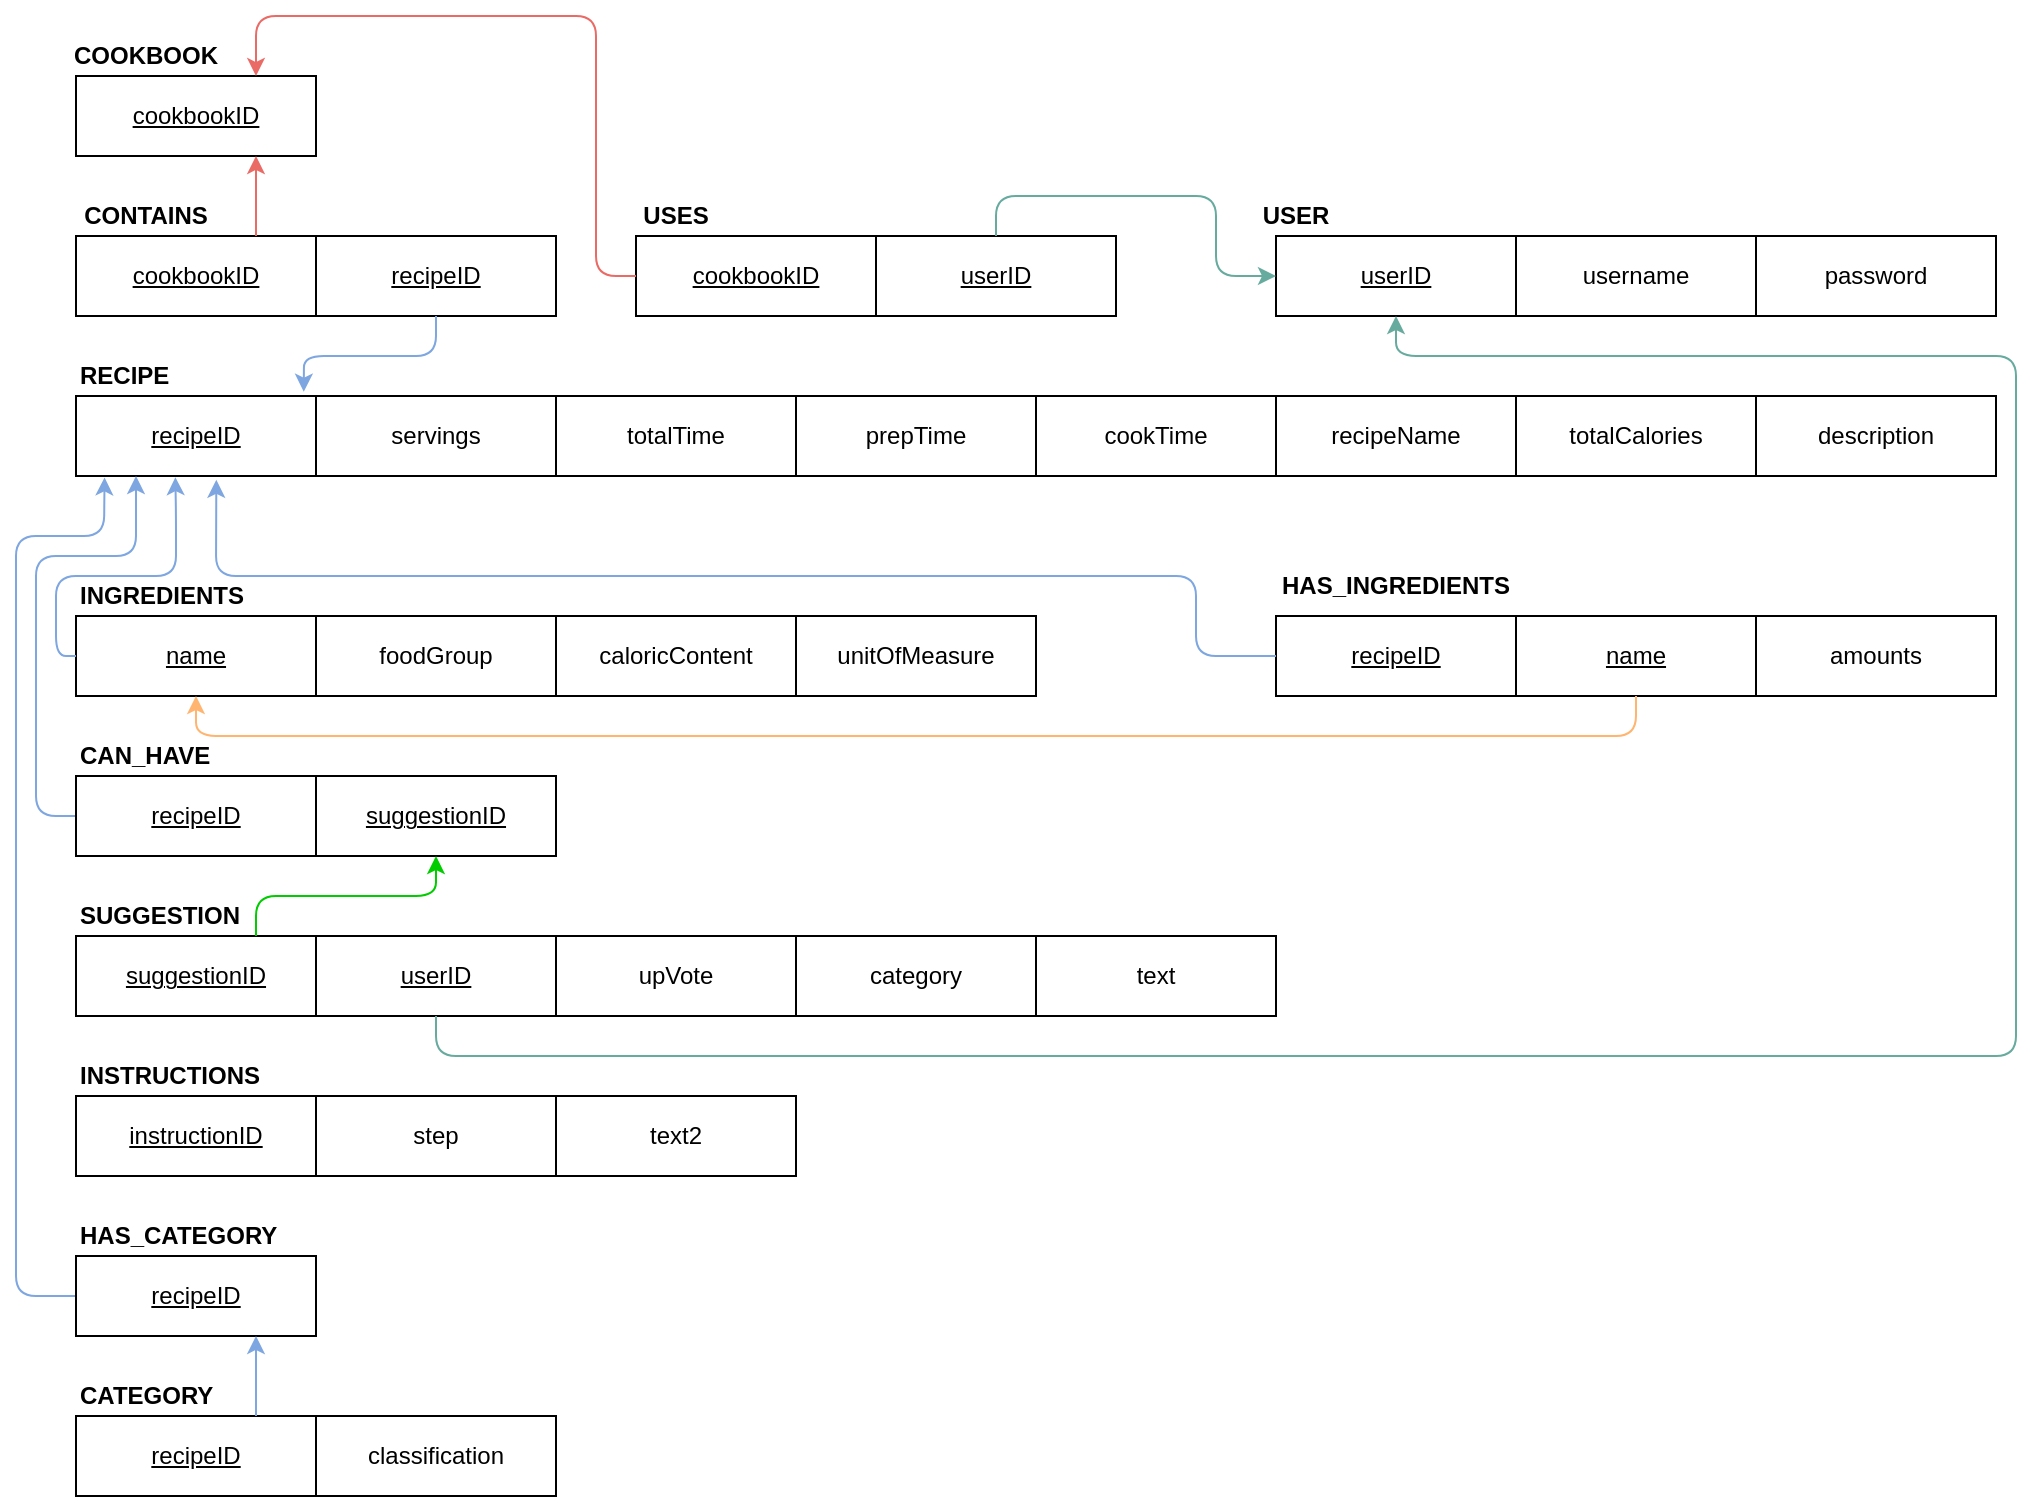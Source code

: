 <mxfile version="14.4.2" type="device"><diagram id="aLd0v4KJAVYEH-Jr9pIy" name="Page-1"><mxGraphModel dx="2128" dy="547" grid="1" gridSize="10" guides="1" tooltips="1" connect="1" arrows="1" fold="1" page="1" pageScale="1" pageWidth="850" pageHeight="1100" math="0" shadow="0"><root><mxCell id="0"/><mxCell id="1" parent="0"/><mxCell id="J_Jlcfr4WxMdh1qYqlRO-1" value="&lt;span&gt;userID&lt;/span&gt;" style="rounded=0;whiteSpace=wrap;html=1;fontStyle=4" vertex="1" parent="1"><mxGeometry x="600" y="170" width="120" height="40" as="geometry"/></mxCell><mxCell id="J_Jlcfr4WxMdh1qYqlRO-2" value="username" style="rounded=0;whiteSpace=wrap;html=1;" vertex="1" parent="1"><mxGeometry x="720" y="170" width="120" height="40" as="geometry"/></mxCell><mxCell id="J_Jlcfr4WxMdh1qYqlRO-3" value="password" style="rounded=0;whiteSpace=wrap;html=1;" vertex="1" parent="1"><mxGeometry x="840" y="170" width="120" height="40" as="geometry"/></mxCell><mxCell id="J_Jlcfr4WxMdh1qYqlRO-4" value="foodGroup" style="rounded=0;whiteSpace=wrap;html=1;fontStyle=0" vertex="1" parent="1"><mxGeometry x="120" y="360" width="120" height="40" as="geometry"/></mxCell><mxCell id="J_Jlcfr4WxMdh1qYqlRO-5" value="caloricContent" style="rounded=0;whiteSpace=wrap;html=1;" vertex="1" parent="1"><mxGeometry x="240" y="360" width="120" height="40" as="geometry"/></mxCell><mxCell id="J_Jlcfr4WxMdh1qYqlRO-6" value="USER" style="text;html=1;strokeColor=none;fillColor=none;align=center;verticalAlign=middle;whiteSpace=wrap;rounded=0;fontStyle=1" vertex="1" parent="1"><mxGeometry x="600" y="150" width="20" height="20" as="geometry"/></mxCell><mxCell id="J_Jlcfr4WxMdh1qYqlRO-7" value="&lt;div align=&quot;left&quot;&gt;INGREDIENTS&lt;/div&gt;" style="text;html=1;strokeColor=none;fillColor=none;align=left;verticalAlign=middle;whiteSpace=wrap;rounded=0;fontStyle=1" vertex="1" parent="1"><mxGeometry y="340" width="90" height="20" as="geometry"/></mxCell><mxCell id="J_Jlcfr4WxMdh1qYqlRO-8" value="name" style="rounded=0;whiteSpace=wrap;html=1;fontStyle=4" vertex="1" parent="1"><mxGeometry y="360" width="120" height="40" as="geometry"/></mxCell><mxCell id="J_Jlcfr4WxMdh1qYqlRO-9" value="&lt;div&gt;unitOfMeasure&lt;/div&gt;" style="rounded=0;whiteSpace=wrap;html=1;" vertex="1" parent="1"><mxGeometry x="360" y="360" width="120" height="40" as="geometry"/></mxCell><mxCell id="J_Jlcfr4WxMdh1qYqlRO-12" value="servings" style="rounded=0;whiteSpace=wrap;html=1;" vertex="1" parent="1"><mxGeometry x="120" y="250" width="120" height="40" as="geometry"/></mxCell><mxCell id="J_Jlcfr4WxMdh1qYqlRO-13" value="totalTime" style="rounded=0;whiteSpace=wrap;html=1;" vertex="1" parent="1"><mxGeometry x="240" y="250" width="120" height="40" as="geometry"/></mxCell><mxCell id="J_Jlcfr4WxMdh1qYqlRO-14" value="RECIPE" style="text;html=1;strokeColor=none;fillColor=none;align=left;verticalAlign=middle;whiteSpace=wrap;rounded=0;fontStyle=1" vertex="1" parent="1"><mxGeometry y="230" width="90" height="20" as="geometry"/></mxCell><mxCell id="J_Jlcfr4WxMdh1qYqlRO-15" value="&lt;span&gt;recipeID&lt;/span&gt;" style="rounded=0;whiteSpace=wrap;html=1;fontStyle=4" vertex="1" parent="1"><mxGeometry y="250" width="120" height="40" as="geometry"/></mxCell><mxCell id="J_Jlcfr4WxMdh1qYqlRO-16" value="prepTime" style="rounded=0;whiteSpace=wrap;html=1;" vertex="1" parent="1"><mxGeometry x="360" y="250" width="120" height="40" as="geometry"/></mxCell><mxCell id="J_Jlcfr4WxMdh1qYqlRO-17" value="cookTime" style="rounded=0;whiteSpace=wrap;html=1;" vertex="1" parent="1"><mxGeometry x="480" y="250" width="120" height="40" as="geometry"/></mxCell><mxCell id="J_Jlcfr4WxMdh1qYqlRO-18" value="recipeName" style="rounded=0;whiteSpace=wrap;html=1;" vertex="1" parent="1"><mxGeometry x="600" y="250" width="120" height="40" as="geometry"/></mxCell><mxCell id="J_Jlcfr4WxMdh1qYqlRO-19" value="totalCalories" style="rounded=0;whiteSpace=wrap;html=1;" vertex="1" parent="1"><mxGeometry x="720" y="250" width="120" height="40" as="geometry"/></mxCell><mxCell id="J_Jlcfr4WxMdh1qYqlRO-20" value="description" style="rounded=0;whiteSpace=wrap;html=1;" vertex="1" parent="1"><mxGeometry x="840" y="250" width="120" height="40" as="geometry"/></mxCell><mxCell id="J_Jlcfr4WxMdh1qYqlRO-21" value="upVote" style="rounded=0;whiteSpace=wrap;html=1;" vertex="1" parent="1"><mxGeometry x="240" y="520" width="120" height="40" as="geometry"/></mxCell><mxCell id="J_Jlcfr4WxMdh1qYqlRO-22" value="category" style="rounded=0;whiteSpace=wrap;html=1;" vertex="1" parent="1"><mxGeometry x="360" y="520" width="120" height="40" as="geometry"/></mxCell><mxCell id="J_Jlcfr4WxMdh1qYqlRO-23" value="SUGGESTION" style="text;html=1;strokeColor=none;fillColor=none;align=left;verticalAlign=middle;whiteSpace=wrap;rounded=0;fontStyle=1" vertex="1" parent="1"><mxGeometry y="500" width="90" height="20" as="geometry"/></mxCell><mxCell id="J_Jlcfr4WxMdh1qYqlRO-24" value="suggestionID" style="rounded=0;whiteSpace=wrap;html=1;fontStyle=4" vertex="1" parent="1"><mxGeometry y="520" width="120" height="40" as="geometry"/></mxCell><mxCell id="J_Jlcfr4WxMdh1qYqlRO-25" value="text" style="rounded=0;whiteSpace=wrap;html=1;" vertex="1" parent="1"><mxGeometry x="480" y="520" width="120" height="40" as="geometry"/></mxCell><mxCell id="J_Jlcfr4WxMdh1qYqlRO-26" value="step" style="rounded=0;whiteSpace=wrap;html=1;" vertex="1" parent="1"><mxGeometry x="120" y="600" width="120" height="40" as="geometry"/></mxCell><mxCell id="J_Jlcfr4WxMdh1qYqlRO-27" value="text2" style="rounded=0;whiteSpace=wrap;html=1;" vertex="1" parent="1"><mxGeometry x="240" y="600" width="120" height="40" as="geometry"/></mxCell><mxCell id="J_Jlcfr4WxMdh1qYqlRO-28" value="INSTRUCTIONS" style="text;html=1;strokeColor=none;fillColor=none;align=left;verticalAlign=middle;whiteSpace=wrap;rounded=0;fontStyle=1" vertex="1" parent="1"><mxGeometry y="580" width="90" height="20" as="geometry"/></mxCell><mxCell id="J_Jlcfr4WxMdh1qYqlRO-29" value="instructionID" style="rounded=0;whiteSpace=wrap;html=1;fontStyle=4" vertex="1" parent="1"><mxGeometry y="600" width="120" height="40" as="geometry"/></mxCell><mxCell id="J_Jlcfr4WxMdh1qYqlRO-31" value="CATEGORY" style="text;html=1;strokeColor=none;fillColor=none;align=left;verticalAlign=middle;whiteSpace=wrap;rounded=0;fontStyle=1" vertex="1" parent="1"><mxGeometry y="740" width="90" height="20" as="geometry"/></mxCell><mxCell id="J_Jlcfr4WxMdh1qYqlRO-32" value="classification" style="rounded=0;whiteSpace=wrap;html=1;" vertex="1" parent="1"><mxGeometry x="120" y="760" width="120" height="40" as="geometry"/></mxCell><mxCell id="J_Jlcfr4WxMdh1qYqlRO-33" value="&lt;span&gt;cookbookID&lt;/span&gt;" style="rounded=0;whiteSpace=wrap;html=1;fontStyle=4" vertex="1" parent="1"><mxGeometry y="90" width="120" height="40" as="geometry"/></mxCell><mxCell id="J_Jlcfr4WxMdh1qYqlRO-34" value="COOKBOOK" style="text;html=1;strokeColor=none;fillColor=none;align=center;verticalAlign=middle;whiteSpace=wrap;rounded=0;fontStyle=1" vertex="1" parent="1"><mxGeometry y="70" width="70" height="20" as="geometry"/></mxCell><mxCell id="J_Jlcfr4WxMdh1qYqlRO-42" value="&lt;span&gt;recipeID&lt;/span&gt;" style="rounded=0;whiteSpace=wrap;html=1;fontStyle=4" vertex="1" parent="1"><mxGeometry y="760" width="120" height="40" as="geometry"/></mxCell><mxCell id="J_Jlcfr4WxMdh1qYqlRO-60" value="&lt;span&gt;userID&lt;/span&gt;" style="rounded=0;whiteSpace=wrap;html=1;fontStyle=4" vertex="1" parent="1"><mxGeometry x="120" y="520" width="120" height="40" as="geometry"/></mxCell><mxCell id="J_Jlcfr4WxMdh1qYqlRO-71" value="&lt;span&gt;recipeID&lt;/span&gt;" style="rounded=0;whiteSpace=wrap;html=1;fontStyle=4" vertex="1" parent="1"><mxGeometry x="120" y="170" width="120" height="40" as="geometry"/></mxCell><mxCell id="J_Jlcfr4WxMdh1qYqlRO-80" value="" style="endArrow=classic;html=1;strokeColor=#7EA6E0;fillColor=#3399FF;exitX=0;exitY=0.5;exitDx=0;exitDy=0;entryX=0.414;entryY=1.015;entryDx=0;entryDy=0;entryPerimeter=0;" edge="1" parent="1" target="J_Jlcfr4WxMdh1qYqlRO-15"><mxGeometry width="50" height="50" relative="1" as="geometry"><mxPoint y="380" as="sourcePoint"/><mxPoint x="90" y="310" as="targetPoint"/><Array as="points"><mxPoint x="-10" y="380"/><mxPoint x="-10" y="340"/><mxPoint x="50" y="340"/><mxPoint x="50" y="310"/></Array></mxGeometry></mxCell><mxCell id="J_Jlcfr4WxMdh1qYqlRO-82" value="" style="endArrow=classic;html=1;strokeColor=#7EA6E0;fillColor=#3399FF;exitX=0;exitY=0.5;exitDx=0;exitDy=0;entryX=0.25;entryY=1;entryDx=0;entryDy=0;" edge="1" parent="1" source="J_Jlcfr4WxMdh1qYqlRO-106" target="J_Jlcfr4WxMdh1qYqlRO-15"><mxGeometry width="50" height="50" relative="1" as="geometry"><mxPoint y="460" as="sourcePoint"/><mxPoint x="210" y="430" as="targetPoint"/><Array as="points"><mxPoint x="-20" y="460"/><mxPoint x="-20" y="330"/><mxPoint x="30" y="330"/><mxPoint x="30" y="310"/></Array></mxGeometry></mxCell><mxCell id="J_Jlcfr4WxMdh1qYqlRO-86" value="" style="endArrow=classic;html=1;strokeColor=#7EA6E0;fillColor=#3399FF;exitX=0;exitY=0.5;exitDx=0;exitDy=0;entryX=0.119;entryY=1.018;entryDx=0;entryDy=0;entryPerimeter=0;" edge="1" parent="1" source="J_Jlcfr4WxMdh1qYqlRO-102" target="J_Jlcfr4WxMdh1qYqlRO-15"><mxGeometry width="50" height="50" relative="1" as="geometry"><mxPoint x="140" y="598" as="sourcePoint"/><mxPoint x="15.12" as="targetPoint"/><Array as="points"><mxPoint x="-30" y="700"/><mxPoint x="-30" y="320"/><mxPoint x="14" y="320"/></Array></mxGeometry></mxCell><mxCell id="J_Jlcfr4WxMdh1qYqlRO-92" value="" style="endArrow=classic;html=1;strokeColor=#67AB9F;fillColor=#3399FF;entryX=0.5;entryY=1;entryDx=0;entryDy=0;exitX=0.5;exitY=1;exitDx=0;exitDy=0;" edge="1" parent="1" source="J_Jlcfr4WxMdh1qYqlRO-60" target="J_Jlcfr4WxMdh1qYqlRO-1"><mxGeometry width="50" height="50" relative="1" as="geometry"><mxPoint x="300" y="480" as="sourcePoint"/><mxPoint x="710" y="580" as="targetPoint"/><Array as="points"><mxPoint x="180" y="580"/><mxPoint x="530" y="580"/><mxPoint x="970" y="580"/><mxPoint x="970" y="230"/><mxPoint x="660" y="230"/></Array></mxGeometry></mxCell><mxCell id="J_Jlcfr4WxMdh1qYqlRO-95" value="amounts" style="rounded=0;whiteSpace=wrap;html=1;fontStyle=0" vertex="1" parent="1"><mxGeometry x="840" y="360" width="120" height="40" as="geometry"/></mxCell><mxCell id="J_Jlcfr4WxMdh1qYqlRO-96" value="&lt;span&gt;recipeID&lt;/span&gt;" style="rounded=0;whiteSpace=wrap;html=1;fontStyle=4" vertex="1" parent="1"><mxGeometry x="600" y="360" width="120" height="40" as="geometry"/></mxCell><mxCell id="J_Jlcfr4WxMdh1qYqlRO-97" value="HAS_INGREDIENTS" style="text;html=1;strokeColor=none;fillColor=none;align=center;verticalAlign=middle;whiteSpace=wrap;rounded=0;fontStyle=1" vertex="1" parent="1"><mxGeometry x="600" y="340" width="120" height="10" as="geometry"/></mxCell><mxCell id="J_Jlcfr4WxMdh1qYqlRO-98" value="" style="endArrow=classic;html=1;strokeColor=#7EA6E0;fillColor=#3399FF;exitX=0;exitY=0.5;exitDx=0;exitDy=0;entryX=0.893;entryY=1.047;entryDx=0;entryDy=0;entryPerimeter=0;" edge="1" parent="1" source="J_Jlcfr4WxMdh1qYqlRO-96"><mxGeometry width="50" height="50" relative="1" as="geometry"><mxPoint x="623" y="390" as="sourcePoint"/><mxPoint x="70.16" y="291.88" as="targetPoint"/><Array as="points"><mxPoint x="560" y="380"/><mxPoint x="560" y="340"/><mxPoint x="70" y="340"/></Array></mxGeometry></mxCell><mxCell id="J_Jlcfr4WxMdh1qYqlRO-99" value="name" style="rounded=0;whiteSpace=wrap;html=1;fontStyle=4" vertex="1" parent="1"><mxGeometry x="720" y="360" width="120" height="40" as="geometry"/></mxCell><mxCell id="J_Jlcfr4WxMdh1qYqlRO-100" value="" style="endArrow=classic;html=1;strokeColor=#FFB570;fillColor=#3399FF;entryX=0.5;entryY=1;entryDx=0;entryDy=0;exitX=0.5;exitY=1;exitDx=0;exitDy=0;" edge="1" parent="1" source="J_Jlcfr4WxMdh1qYqlRO-99" target="J_Jlcfr4WxMdh1qYqlRO-8"><mxGeometry width="50" height="50" relative="1" as="geometry"><mxPoint x="623" y="410" as="sourcePoint"/><mxPoint x="143" y="400" as="targetPoint"/><Array as="points"><mxPoint x="780" y="420"/><mxPoint x="60" y="420"/></Array></mxGeometry></mxCell><mxCell id="J_Jlcfr4WxMdh1qYqlRO-101" value="HAS_CATEGORY" style="text;html=1;strokeColor=none;fillColor=none;align=left;verticalAlign=middle;whiteSpace=wrap;rounded=0;fontStyle=1" vertex="1" parent="1"><mxGeometry y="660" width="90" height="20" as="geometry"/></mxCell><mxCell id="J_Jlcfr4WxMdh1qYqlRO-102" value="&lt;span&gt;recipeID&lt;/span&gt;" style="rounded=0;whiteSpace=wrap;html=1;fontStyle=4" vertex="1" parent="1"><mxGeometry y="680" width="120" height="40" as="geometry"/></mxCell><mxCell id="J_Jlcfr4WxMdh1qYqlRO-103" value="" style="endArrow=classic;html=1;strokeColor=#7EA6E0;fillColor=#3399FF;exitX=0.75;exitY=0;exitDx=0;exitDy=0;entryX=0.75;entryY=1;entryDx=0;entryDy=0;" edge="1" parent="1" source="J_Jlcfr4WxMdh1qYqlRO-42" target="J_Jlcfr4WxMdh1qYqlRO-102"><mxGeometry width="50" height="50" relative="1" as="geometry"><mxPoint x="660" y="550" as="sourcePoint"/><mxPoint x="710" y="500" as="targetPoint"/></mxGeometry></mxCell><mxCell id="J_Jlcfr4WxMdh1qYqlRO-104" value="CAN_HAVE" style="text;html=1;strokeColor=none;fillColor=none;align=left;verticalAlign=middle;whiteSpace=wrap;rounded=0;fontStyle=1" vertex="1" parent="1"><mxGeometry y="420" width="90" height="20" as="geometry"/></mxCell><mxCell id="J_Jlcfr4WxMdh1qYqlRO-105" value="suggestionID" style="rounded=0;whiteSpace=wrap;html=1;fontStyle=4" vertex="1" parent="1"><mxGeometry x="120" y="440" width="120" height="40" as="geometry"/></mxCell><mxCell id="J_Jlcfr4WxMdh1qYqlRO-106" value="&lt;span&gt;recipeID&lt;/span&gt;" style="rounded=0;whiteSpace=wrap;html=1;fontStyle=4" vertex="1" parent="1"><mxGeometry y="440" width="120" height="40" as="geometry"/></mxCell><mxCell id="J_Jlcfr4WxMdh1qYqlRO-107" value="" style="endArrow=classic;html=1;strokeColor=#00CC00;fillColor=#3399FF;exitX=0.75;exitY=0;exitDx=0;exitDy=0;entryX=0.5;entryY=1;entryDx=0;entryDy=0;" edge="1" parent="1" source="J_Jlcfr4WxMdh1qYqlRO-24" target="J_Jlcfr4WxMdh1qYqlRO-105"><mxGeometry width="50" height="50" relative="1" as="geometry"><mxPoint x="660" y="500" as="sourcePoint"/><mxPoint x="710" y="450" as="targetPoint"/><Array as="points"><mxPoint x="90" y="500"/><mxPoint x="180" y="500"/></Array></mxGeometry></mxCell><mxCell id="J_Jlcfr4WxMdh1qYqlRO-109" value="&lt;span&gt;userID&lt;/span&gt;" style="rounded=0;whiteSpace=wrap;html=1;fontStyle=4" vertex="1" parent="1"><mxGeometry x="400" y="170" width="120" height="40" as="geometry"/></mxCell><mxCell id="J_Jlcfr4WxMdh1qYqlRO-110" value="&lt;b&gt;USES&lt;/b&gt;" style="text;html=1;strokeColor=none;fillColor=none;align=center;verticalAlign=middle;whiteSpace=wrap;rounded=0;" vertex="1" parent="1"><mxGeometry x="280" y="150" width="40" height="20" as="geometry"/></mxCell><mxCell id="J_Jlcfr4WxMdh1qYqlRO-111" value="&lt;span&gt;cookbookID&lt;/span&gt;" style="rounded=0;whiteSpace=wrap;html=1;fontStyle=4" vertex="1" parent="1"><mxGeometry x="280" y="170" width="120" height="40" as="geometry"/></mxCell><mxCell id="J_Jlcfr4WxMdh1qYqlRO-112" value="" style="endArrow=classic;html=1;strokeColor=#67AB9F;fillColor=#3399FF;entryX=0;entryY=0.5;entryDx=0;entryDy=0;exitX=0.5;exitY=0;exitDx=0;exitDy=0;" edge="1" parent="1" source="J_Jlcfr4WxMdh1qYqlRO-109" target="J_Jlcfr4WxMdh1qYqlRO-1"><mxGeometry width="50" height="50" relative="1" as="geometry"><mxPoint x="660" y="370" as="sourcePoint"/><mxPoint x="710" y="320" as="targetPoint"/><Array as="points"><mxPoint x="460" y="150"/><mxPoint x="570" y="150"/><mxPoint x="570" y="190"/></Array></mxGeometry></mxCell><mxCell id="J_Jlcfr4WxMdh1qYqlRO-113" value="" style="endArrow=classic;html=1;strokeColor=#EA6B66;fillColor=#3399FF;exitX=0;exitY=0.5;exitDx=0;exitDy=0;entryX=0.75;entryY=0;entryDx=0;entryDy=0;" edge="1" parent="1" source="J_Jlcfr4WxMdh1qYqlRO-111" target="J_Jlcfr4WxMdh1qYqlRO-33"><mxGeometry width="50" height="50" relative="1" as="geometry"><mxPoint x="360" y="110" as="sourcePoint"/><mxPoint x="710" y="240" as="targetPoint"/><Array as="points"><mxPoint x="260" y="190"/><mxPoint x="260" y="60"/><mxPoint x="90" y="60"/></Array></mxGeometry></mxCell><mxCell id="J_Jlcfr4WxMdh1qYqlRO-114" value="" style="endArrow=classic;html=1;strokeColor=#7EA6E0;fillColor=#3399FF;exitX=0.5;exitY=1;exitDx=0;exitDy=0;entryX=0.949;entryY=-0.054;entryDx=0;entryDy=0;entryPerimeter=0;" edge="1" parent="1" source="J_Jlcfr4WxMdh1qYqlRO-71" target="J_Jlcfr4WxMdh1qYqlRO-15"><mxGeometry width="50" height="50" relative="1" as="geometry"><mxPoint x="660" y="440" as="sourcePoint"/><mxPoint x="710" y="390" as="targetPoint"/><Array as="points"><mxPoint x="180" y="230"/><mxPoint x="114" y="230"/></Array></mxGeometry></mxCell><mxCell id="J_Jlcfr4WxMdh1qYqlRO-118" value="&lt;span&gt;cookbookID&lt;/span&gt;" style="rounded=0;whiteSpace=wrap;html=1;fontStyle=4" vertex="1" parent="1"><mxGeometry y="170" width="120" height="40" as="geometry"/></mxCell><mxCell id="J_Jlcfr4WxMdh1qYqlRO-119" value="CONTAINS" style="text;html=1;strokeColor=none;fillColor=none;align=center;verticalAlign=middle;whiteSpace=wrap;rounded=0;fontStyle=1" vertex="1" parent="1"><mxGeometry y="150" width="70" height="20" as="geometry"/></mxCell><mxCell id="J_Jlcfr4WxMdh1qYqlRO-120" value="" style="endArrow=classic;html=1;strokeColor=#EA6B66;fillColor=#3399FF;exitX=0.75;exitY=0;exitDx=0;exitDy=0;entryX=0.75;entryY=1;entryDx=0;entryDy=0;" edge="1" parent="1" source="J_Jlcfr4WxMdh1qYqlRO-118" target="J_Jlcfr4WxMdh1qYqlRO-33"><mxGeometry width="50" height="50" relative="1" as="geometry"><mxPoint x="210" y="260" as="sourcePoint"/><mxPoint x="260" y="210" as="targetPoint"/></mxGeometry></mxCell></root></mxGraphModel></diagram></mxfile>